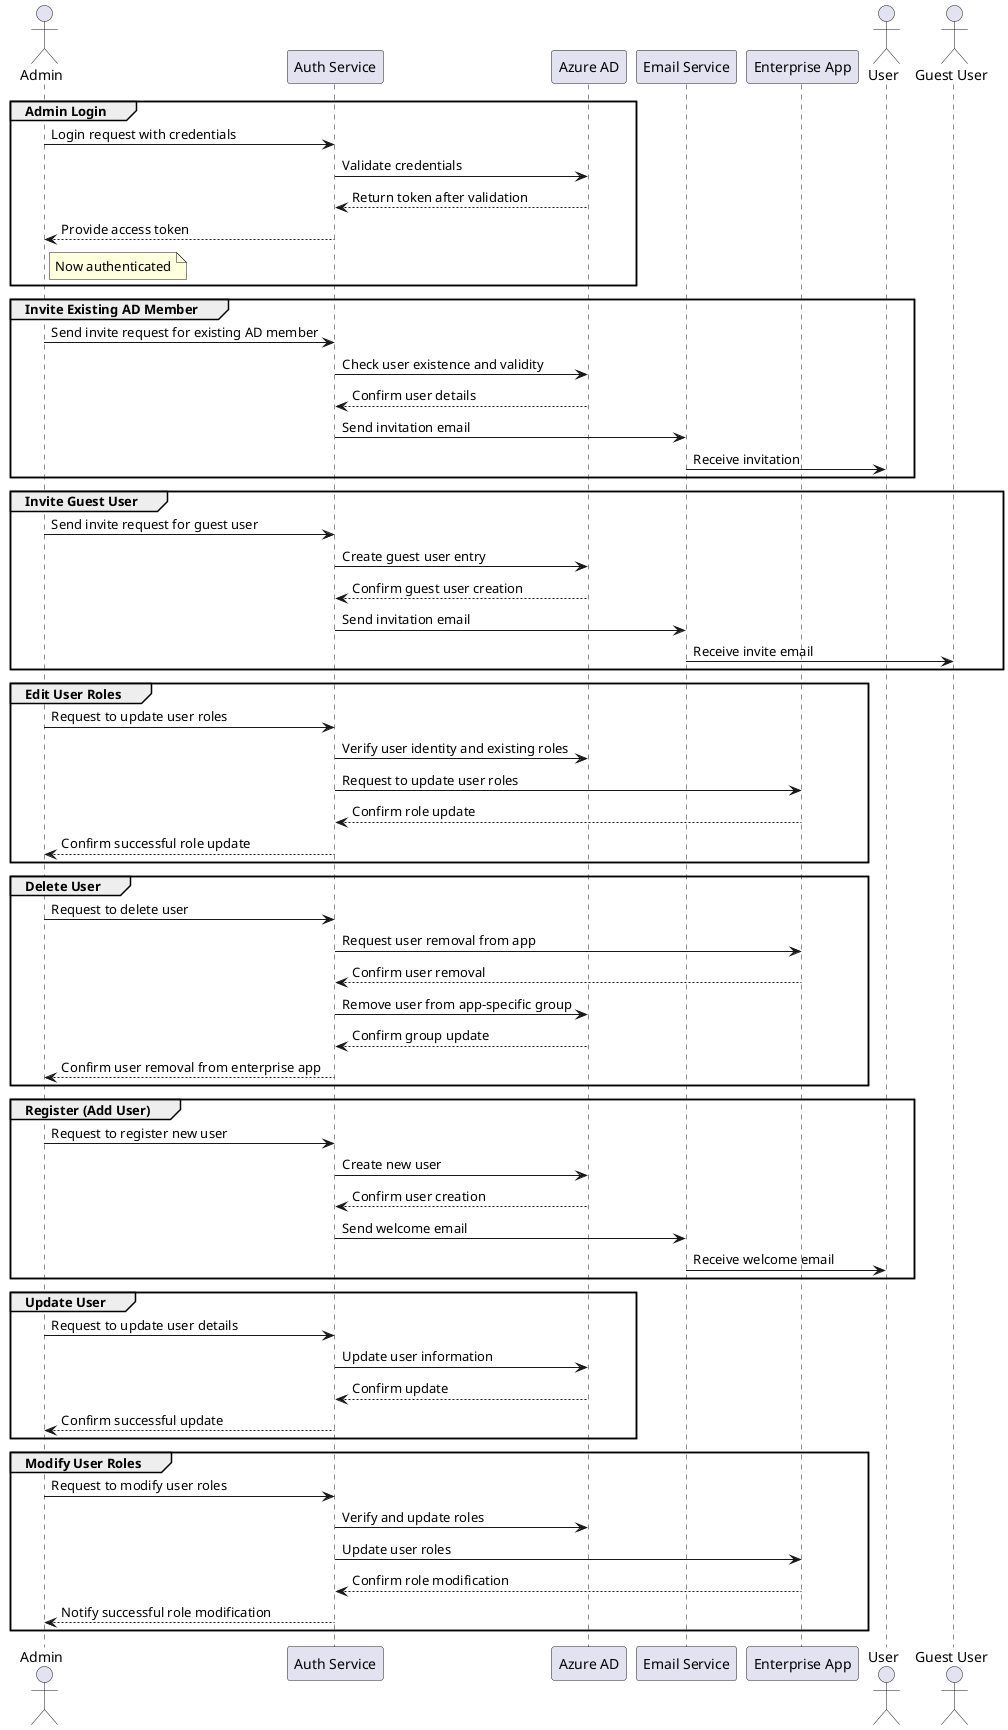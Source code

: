 @startuml User Management Flows

actor Admin
participant "Auth Service" as AuthService
participant "Azure AD" as AzureAD
participant "Email Service" as EmailService
participant "Enterprise App" as EnterpriseApp
actor "User" as User
actor "Guest User" as GuestUser

' Admin Login Flow
group Admin Login
    Admin -> AuthService: Login request with credentials
    AuthService -> AzureAD: Validate credentials
    AzureAD --> AuthService: Return token after validation
    AuthService --> Admin: Provide access token
    note right of Admin: Now authenticated
end

' Invite Flow (Admin Inviting Other Users)
group Invite Existing AD Member
    Admin -> AuthService: Send invite request for existing AD member
    AuthService -> AzureAD: Check user existence and validity
    AzureAD --> AuthService: Confirm user details
    AuthService -> EmailService: Send invitation email
    EmailService -> User: Receive invitation
end

group Invite Guest User
    Admin -> AuthService: Send invite request for guest user
    AuthService -> AzureAD: Create guest user entry
    AzureAD --> AuthService: Confirm guest user creation
    AuthService -> EmailService: Send invitation email
    EmailService -> GuestUser: Receive invite email
end

' Admin Editing Roles of Existing User
group Edit User Roles
    Admin -> AuthService: Request to update user roles
    AuthService -> AzureAD: Verify user identity and existing roles
    AuthService -> EnterpriseApp: Request to update user roles
    EnterpriseApp --> AuthService: Confirm role update
    AuthService --> Admin: Confirm successful role update
end

' Delete User Flow
group Delete User
    Admin -> AuthService: Request to delete user
    AuthService -> EnterpriseApp: Request user removal from app
    EnterpriseApp --> AuthService: Confirm user removal
    AuthService -> AzureAD: Remove user from app-specific group
    AzureAD --> AuthService: Confirm group update
    AuthService --> Admin: Confirm user removal from enterprise app
end

' Register (Add User) Flow
group Register (Add User)
    Admin -> AuthService: Request to register new user
    AuthService -> AzureAD: Create new user
    AzureAD --> AuthService: Confirm user creation
    AuthService -> EmailService: Send welcome email
    EmailService -> User: Receive welcome email
end

' Update User Flow
group Update User
    Admin -> AuthService: Request to update user details
    AuthService -> AzureAD: Update user information
    AzureAD --> AuthService: Confirm update
    AuthService --> Admin: Confirm successful update
end

' Modify User Roles Flow
group Modify User Roles
    Admin -> AuthService: Request to modify user roles
    AuthService -> AzureAD: Verify and update roles
    AuthService -> EnterpriseApp: Update user roles
    EnterpriseApp --> AuthService: Confirm role modification
    AuthService --> Admin: Notify successful role modification
end

@enduml
